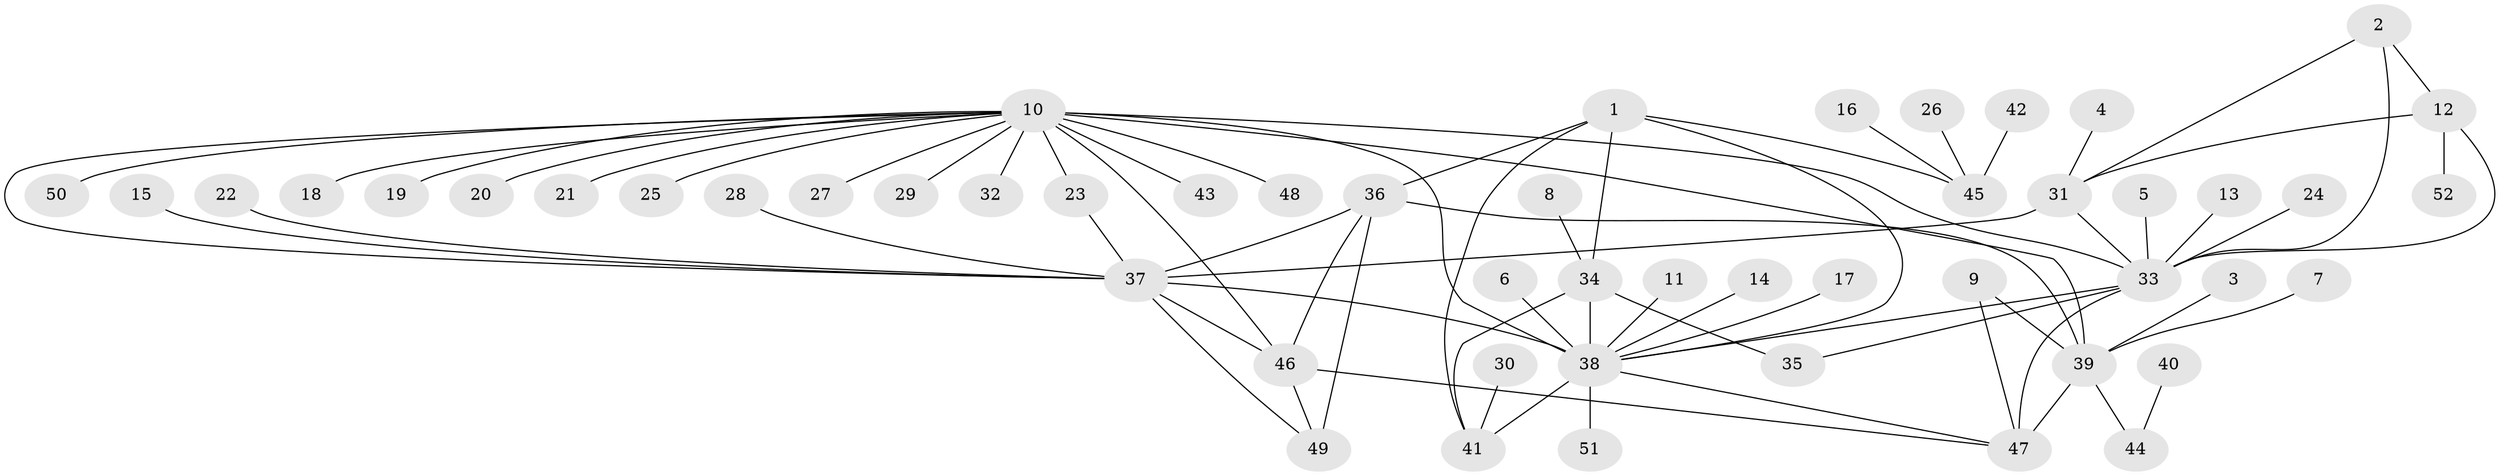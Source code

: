// original degree distribution, {11: 0.009708737864077669, 14: 0.009708737864077669, 4: 0.04854368932038835, 8: 0.02912621359223301, 7: 0.02912621359223301, 6: 0.05825242718446602, 13: 0.019417475728155338, 5: 0.009708737864077669, 9: 0.038834951456310676, 1: 0.5825242718446602, 2: 0.11650485436893204, 3: 0.04854368932038835}
// Generated by graph-tools (version 1.1) at 2025/26/03/09/25 03:26:34]
// undirected, 52 vertices, 72 edges
graph export_dot {
graph [start="1"]
  node [color=gray90,style=filled];
  1;
  2;
  3;
  4;
  5;
  6;
  7;
  8;
  9;
  10;
  11;
  12;
  13;
  14;
  15;
  16;
  17;
  18;
  19;
  20;
  21;
  22;
  23;
  24;
  25;
  26;
  27;
  28;
  29;
  30;
  31;
  32;
  33;
  34;
  35;
  36;
  37;
  38;
  39;
  40;
  41;
  42;
  43;
  44;
  45;
  46;
  47;
  48;
  49;
  50;
  51;
  52;
  1 -- 34 [weight=2.0];
  1 -- 36 [weight=1.0];
  1 -- 38 [weight=2.0];
  1 -- 41 [weight=2.0];
  1 -- 45 [weight=1.0];
  2 -- 12 [weight=1.0];
  2 -- 31 [weight=1.0];
  2 -- 33 [weight=2.0];
  3 -- 39 [weight=1.0];
  4 -- 31 [weight=1.0];
  5 -- 33 [weight=1.0];
  6 -- 38 [weight=1.0];
  7 -- 39 [weight=1.0];
  8 -- 34 [weight=1.0];
  9 -- 39 [weight=2.0];
  9 -- 47 [weight=2.0];
  10 -- 18 [weight=1.0];
  10 -- 19 [weight=1.0];
  10 -- 20 [weight=1.0];
  10 -- 21 [weight=1.0];
  10 -- 23 [weight=1.0];
  10 -- 25 [weight=1.0];
  10 -- 27 [weight=1.0];
  10 -- 29 [weight=1.0];
  10 -- 32 [weight=1.0];
  10 -- 33 [weight=1.0];
  10 -- 37 [weight=1.0];
  10 -- 38 [weight=4.0];
  10 -- 39 [weight=1.0];
  10 -- 43 [weight=1.0];
  10 -- 46 [weight=1.0];
  10 -- 48 [weight=1.0];
  10 -- 50 [weight=1.0];
  11 -- 38 [weight=1.0];
  12 -- 31 [weight=1.0];
  12 -- 33 [weight=2.0];
  12 -- 52 [weight=1.0];
  13 -- 33 [weight=1.0];
  14 -- 38 [weight=1.0];
  15 -- 37 [weight=1.0];
  16 -- 45 [weight=1.0];
  17 -- 38 [weight=1.0];
  22 -- 37 [weight=1.0];
  23 -- 37 [weight=1.0];
  24 -- 33 [weight=1.0];
  26 -- 45 [weight=1.0];
  28 -- 37 [weight=1.0];
  30 -- 41 [weight=1.0];
  31 -- 33 [weight=2.0];
  31 -- 37 [weight=3.0];
  33 -- 35 [weight=1.0];
  33 -- 38 [weight=1.0];
  33 -- 47 [weight=1.0];
  34 -- 35 [weight=1.0];
  34 -- 38 [weight=1.0];
  34 -- 41 [weight=1.0];
  36 -- 37 [weight=2.0];
  36 -- 39 [weight=1.0];
  36 -- 46 [weight=2.0];
  36 -- 49 [weight=2.0];
  37 -- 38 [weight=1.0];
  37 -- 46 [weight=1.0];
  37 -- 49 [weight=1.0];
  38 -- 41 [weight=2.0];
  38 -- 47 [weight=1.0];
  38 -- 51 [weight=1.0];
  39 -- 44 [weight=1.0];
  39 -- 47 [weight=4.0];
  40 -- 44 [weight=1.0];
  42 -- 45 [weight=1.0];
  46 -- 47 [weight=1.0];
  46 -- 49 [weight=1.0];
}

